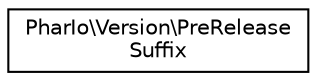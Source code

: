 digraph "Graphical Class Hierarchy"
{
  edge [fontname="Helvetica",fontsize="10",labelfontname="Helvetica",labelfontsize="10"];
  node [fontname="Helvetica",fontsize="10",shape=record];
  rankdir="LR";
  Node0 [label="PharIo\\Version\\PreRelease\lSuffix",height=0.2,width=0.4,color="black", fillcolor="white", style="filled",URL="$classPharIo_1_1Version_1_1PreReleaseSuffix.html"];
}
